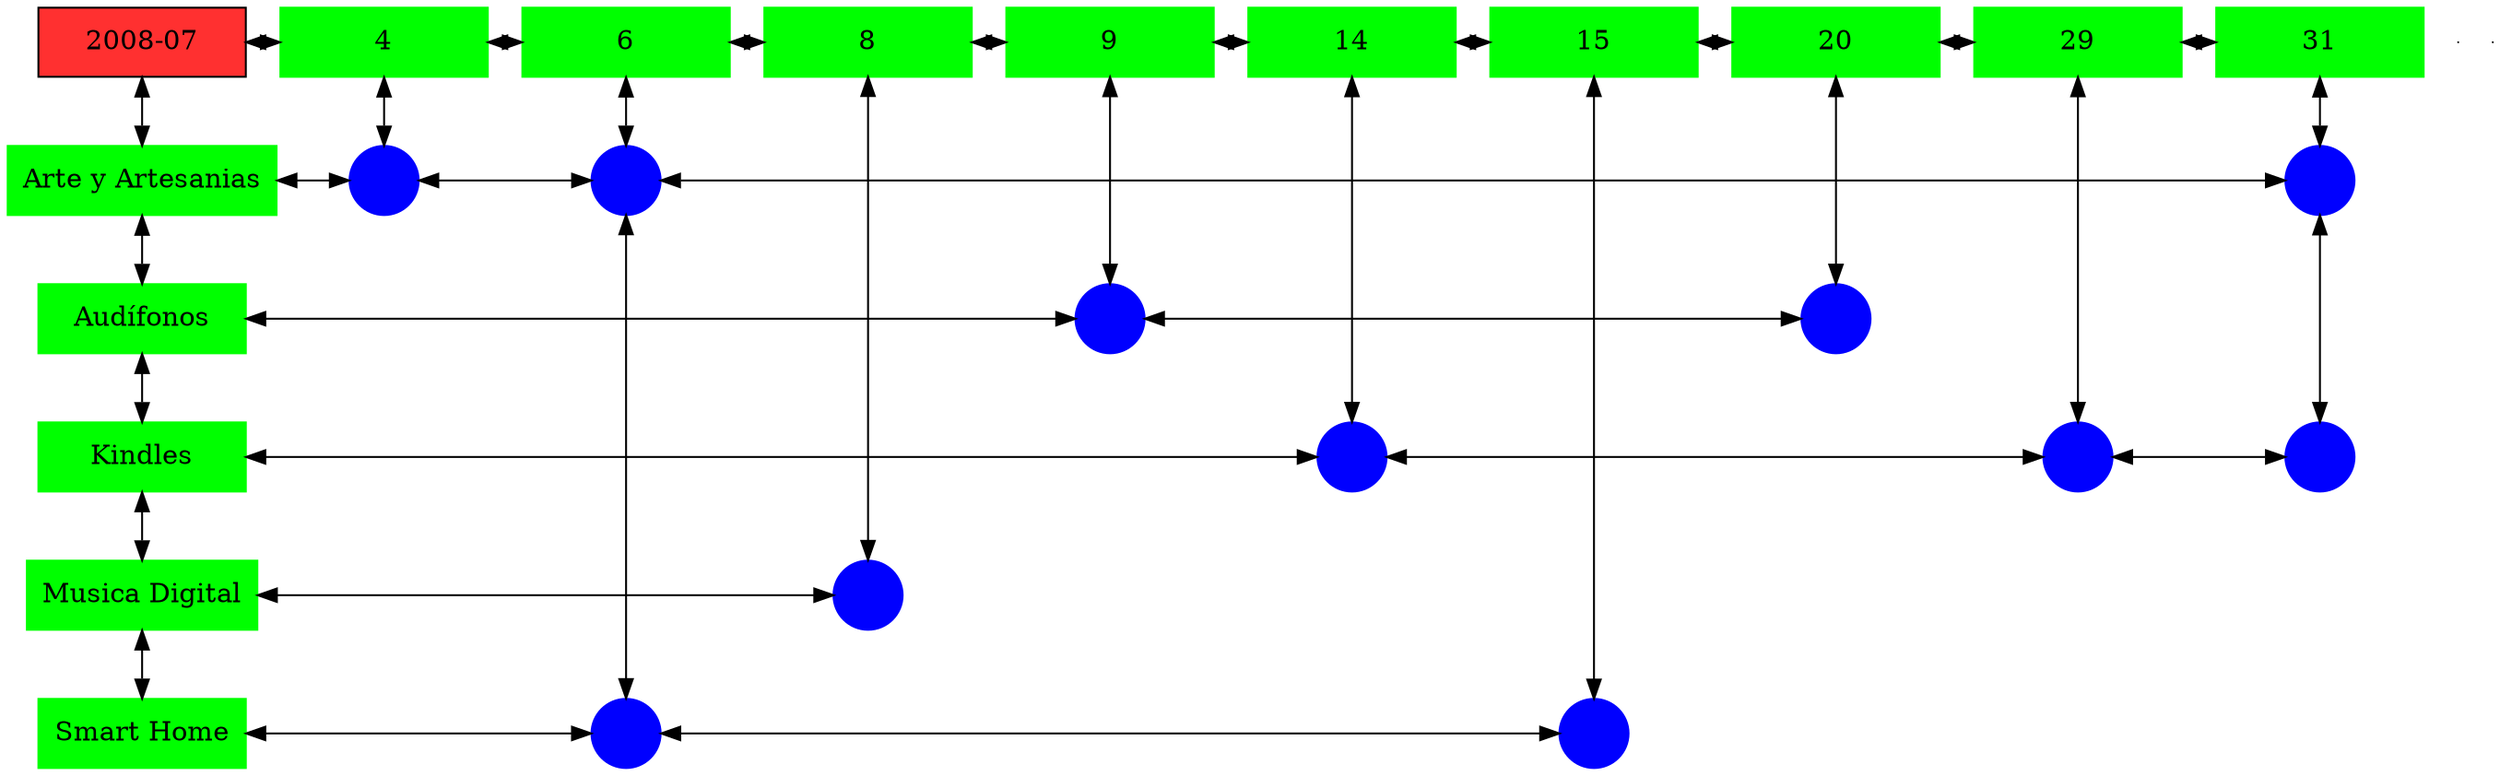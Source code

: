 digraph G{
node[shape="box"];
nodeMt[ label = "2008-07", width = 1.5, style = filled, fillcolor = firebrick1, group = 1 ];
e0[ shape = point, width = 0 ];
e1[ shape = point, width = 0 ];
node0xc001f4aa50[label="4",color=green,style =filled,width = 1.5 group=4];
nodeMt->node0xc001f4aa50[dir="both"];
{rank=same;nodeMt;node0xc001f4aa50;}
node0xc002149cc0[label="6",color=green,style =filled,width = 1.5 group=6];
node0xc001f4aa50->node0xc002149cc0[dir="both"];
{rank=same;node0xc001f4aa50;node0xc002149cc0;}
node0xc002148280[label="8",color=green,style =filled,width = 1.5 group=8];
node0xc002149cc0->node0xc002148280[dir="both"];
{rank=same;node0xc002149cc0;node0xc002148280;}
node0xc00218fef0[label="9",color=green,style =filled,width = 1.5 group=9];
node0xc002148280->node0xc00218fef0[dir="both"];
{rank=same;node0xc002148280;node0xc00218fef0;}
node0xc001f661e0[label="14",color=green,style =filled,width = 1.5 group=14];
node0xc00218fef0->node0xc001f661e0[dir="both"];
{rank=same;node0xc00218fef0;node0xc001f661e0;}
node0xc001ee5950[label="15",color=green,style =filled,width = 1.5 group=15];
node0xc001f661e0->node0xc001ee5950[dir="both"];
{rank=same;node0xc001f661e0;node0xc001ee5950;}
node0xc0020219a0[label="20",color=green,style =filled,width = 1.5 group=20];
node0xc001ee5950->node0xc0020219a0[dir="both"];
{rank=same;node0xc001ee5950;node0xc0020219a0;}
node0xc00225df90[label="29",color=green,style =filled,width = 1.5 group=29];
node0xc0020219a0->node0xc00225df90[dir="both"];
{rank=same;node0xc0020219a0;node0xc00225df90;}
node0xc001fde960[label="31",color=green,style =filled,width = 1.5 group=31];
node0xc00225df90->node0xc001fde960[dir="both"];
{rank=same;node0xc00225df90;node0xc001fde960;}
node0xc001f4aa00[label="Arte y Artesanias",color=green,style =filled width = 1.5 group=1];
node0xc001f41480[label="",color=blue,style =filled, width = 0.5 group=4 shape=circle];
node0xc001f4aa00->node0xc001f41480[dir="both"];
{rank=same;node0xc001f4aa00;node0xc001f41480;}
node0xc0022b0100[label="",color=blue,style =filled, width = 0.5 group=6 shape=circle];
node0xc001f41480->node0xc0022b0100[dir="both"];
{rank=same;node0xc0022b0100;node0xc001f41480;}
node0xc001fdc800[label="",color=blue,style =filled, width = 0.5 group=31 shape=circle];
node0xc0022b0100->node0xc001fdc800[dir="both"];
{rank=same;node0xc001fdc800;node0xc0022b0100;}
node0xc002021950[label="Audífonos",color=green,style =filled width = 1.5 group=1];
node0xc002199080[label="",color=blue,style =filled, width = 0.5 group=9 shape=circle];
node0xc002021950->node0xc002199080[dir="both"];
{rank=same;node0xc002021950;node0xc002199080;}
node0xc002027180[label="",color=blue,style =filled, width = 0.5 group=20 shape=circle];
node0xc002199080->node0xc002027180[dir="both"];
{rank=same;node0xc002027180;node0xc002199080;}
node0xc001f66190[label="Kindles",color=green,style =filled width = 1.5 group=1];
node0xc001f5b780[label="",color=blue,style =filled, width = 0.5 group=14 shape=circle];
node0xc001f66190->node0xc001f5b780[dir="both"];
{rank=same;node0xc001f66190;node0xc001f5b780;}
node0xc002270080[label="",color=blue,style =filled, width = 0.5 group=29 shape=circle];
node0xc001f5b780->node0xc002270080[dir="both"];
{rank=same;node0xc002270080;node0xc001f5b780;}
node0xc002232380[label="",color=blue,style =filled, width = 0.5 group=31 shape=circle];
node0xc002270080->node0xc002232380[dir="both"];
{rank=same;node0xc002232380;node0xc002270080;}
node0xc002148230[label="Musica Digital",color=green,style =filled width = 1.5 group=1];
node0xc00213ee00[label="",color=blue,style =filled, width = 0.5 group=8 shape=circle];
node0xc002148230->node0xc00213ee00[dir="both"];
{rank=same;node0xc002148230;node0xc00213ee00;}
node0xc001ee5900[label="Smart Home",color=green,style =filled width = 1.5 group=1];
node0xc002156380[label="",color=blue,style =filled, width = 0.5 group=6 shape=circle];
node0xc001ee5900->node0xc002156380[dir="both"];
{rank=same;node0xc001ee5900;node0xc002156380;}
node0xc001ee2f80[label="",color=blue,style =filled, width = 0.5 group=15 shape=circle];
node0xc002156380->node0xc001ee2f80[dir="both"];
{rank=same;node0xc001ee2f80;node0xc002156380;}
node0xc001f4aa50->node0xc001f41480[dir="both"];
node0xc002149cc0->node0xc0022b0100[dir="both"];
node0xc0022b0100->node0xc002156380[dir="both"];
node0xc002148280->node0xc00213ee00[dir="both"];
node0xc00218fef0->node0xc002199080[dir="both"];
node0xc001f661e0->node0xc001f5b780[dir="both"];
node0xc001ee5950->node0xc001ee2f80[dir="both"];
node0xc0020219a0->node0xc002027180[dir="both"];
node0xc00225df90->node0xc002270080[dir="both"];
node0xc001fde960->node0xc001fdc800[dir="both"];
node0xc001fdc800->node0xc002232380[dir="both"];
nodeMt->node0xc001f4aa00[dir="both"];
node0xc001f4aa00->node0xc002021950[dir="both"];
node0xc002021950->node0xc001f66190[dir="both"];
node0xc001f66190->node0xc002148230[dir="both"];
node0xc002148230->node0xc001ee5900[dir="both"];
}

